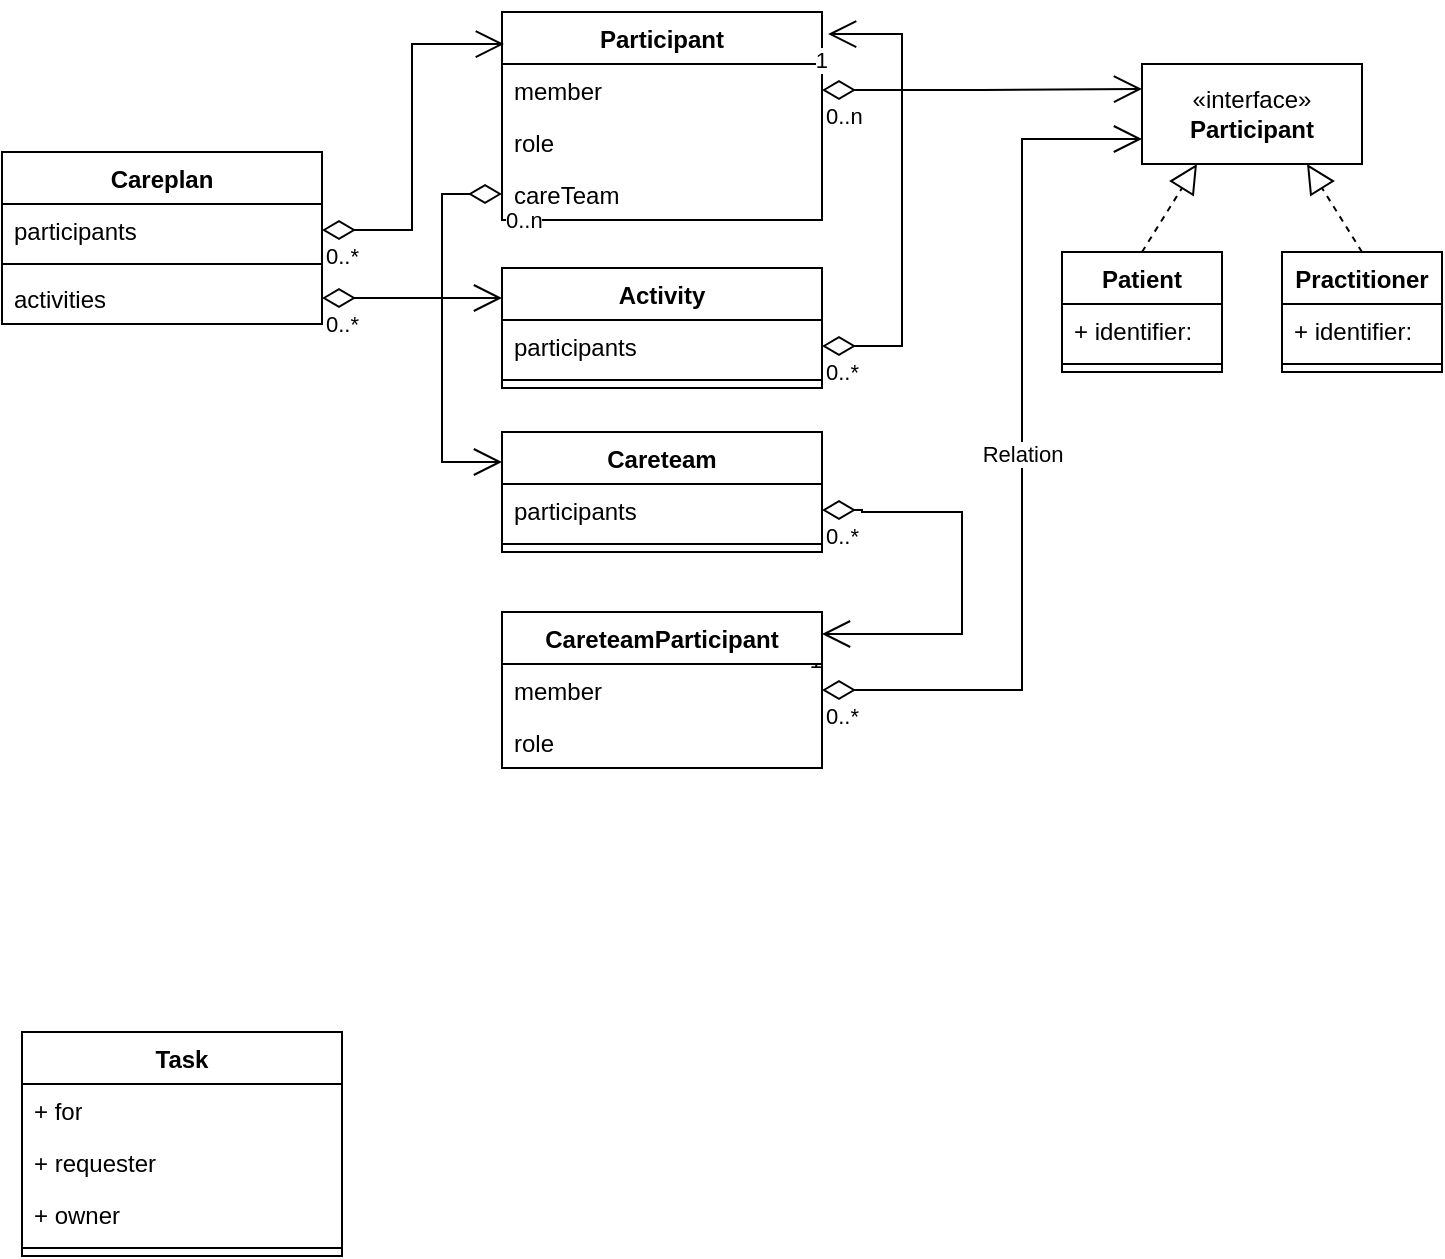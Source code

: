 <mxfile version="21.1.4" type="github">
  <diagram name="Page-1" id="DVja-FhIzsriN4k7RwrQ">
    <mxGraphModel dx="968" dy="680" grid="1" gridSize="10" guides="1" tooltips="1" connect="1" arrows="1" fold="1" page="1" pageScale="1" pageWidth="827" pageHeight="1169" math="0" shadow="0">
      <root>
        <mxCell id="0" />
        <mxCell id="1" parent="0" />
        <mxCell id="6e4DabMuTUjJFmLgCKRS-1" value="Careplan" style="swimlane;fontStyle=1;align=center;verticalAlign=top;childLayout=stackLayout;horizontal=1;startSize=26;horizontalStack=0;resizeParent=1;resizeParentMax=0;resizeLast=0;collapsible=1;marginBottom=0;whiteSpace=wrap;html=1;" vertex="1" parent="1">
          <mxGeometry x="50" y="150" width="160" height="86" as="geometry" />
        </mxCell>
        <mxCell id="6e4DabMuTUjJFmLgCKRS-2" value="participants&amp;nbsp;" style="text;strokeColor=none;fillColor=none;align=left;verticalAlign=top;spacingLeft=4;spacingRight=4;overflow=hidden;rotatable=0;points=[[0,0.5],[1,0.5]];portConstraint=eastwest;whiteSpace=wrap;html=1;" vertex="1" parent="6e4DabMuTUjJFmLgCKRS-1">
          <mxGeometry y="26" width="160" height="26" as="geometry" />
        </mxCell>
        <mxCell id="6e4DabMuTUjJFmLgCKRS-3" value="" style="line;strokeWidth=1;fillColor=none;align=left;verticalAlign=middle;spacingTop=-1;spacingLeft=3;spacingRight=3;rotatable=0;labelPosition=right;points=[];portConstraint=eastwest;strokeColor=inherit;" vertex="1" parent="6e4DabMuTUjJFmLgCKRS-1">
          <mxGeometry y="52" width="160" height="8" as="geometry" />
        </mxCell>
        <mxCell id="6e4DabMuTUjJFmLgCKRS-4" value="activities&lt;br&gt;" style="text;strokeColor=none;fillColor=none;align=left;verticalAlign=top;spacingLeft=4;spacingRight=4;overflow=hidden;rotatable=0;points=[[0,0.5],[1,0.5]];portConstraint=eastwest;whiteSpace=wrap;html=1;" vertex="1" parent="6e4DabMuTUjJFmLgCKRS-1">
          <mxGeometry y="60" width="160" height="26" as="geometry" />
        </mxCell>
        <mxCell id="6e4DabMuTUjJFmLgCKRS-5" value="Participant" style="swimlane;fontStyle=1;align=center;verticalAlign=top;childLayout=stackLayout;horizontal=1;startSize=26;horizontalStack=0;resizeParent=1;resizeParentMax=0;resizeLast=0;collapsible=1;marginBottom=0;whiteSpace=wrap;html=1;" vertex="1" parent="1">
          <mxGeometry x="300" y="80" width="160" height="104" as="geometry" />
        </mxCell>
        <mxCell id="6e4DabMuTUjJFmLgCKRS-6" value="member&lt;br&gt;" style="text;strokeColor=none;fillColor=none;align=left;verticalAlign=top;spacingLeft=4;spacingRight=4;overflow=hidden;rotatable=0;points=[[0,0.5],[1,0.5]];portConstraint=eastwest;whiteSpace=wrap;html=1;" vertex="1" parent="6e4DabMuTUjJFmLgCKRS-5">
          <mxGeometry y="26" width="160" height="26" as="geometry" />
        </mxCell>
        <mxCell id="6e4DabMuTUjJFmLgCKRS-10" value="role" style="text;strokeColor=none;fillColor=none;align=left;verticalAlign=top;spacingLeft=4;spacingRight=4;overflow=hidden;rotatable=0;points=[[0,0.5],[1,0.5]];portConstraint=eastwest;whiteSpace=wrap;html=1;" vertex="1" parent="6e4DabMuTUjJFmLgCKRS-5">
          <mxGeometry y="52" width="160" height="26" as="geometry" />
        </mxCell>
        <mxCell id="6e4DabMuTUjJFmLgCKRS-11" value="careTeam" style="text;strokeColor=none;fillColor=none;align=left;verticalAlign=top;spacingLeft=4;spacingRight=4;overflow=hidden;rotatable=0;points=[[0,0.5],[1,0.5]];portConstraint=eastwest;whiteSpace=wrap;html=1;" vertex="1" parent="6e4DabMuTUjJFmLgCKRS-5">
          <mxGeometry y="78" width="160" height="26" as="geometry" />
        </mxCell>
        <mxCell id="6e4DabMuTUjJFmLgCKRS-12" value="" style="endArrow=open;html=1;endSize=12;startArrow=diamondThin;startSize=14;startFill=0;edgeStyle=orthogonalEdgeStyle;rounded=0;entryX=0.006;entryY=0.154;entryDx=0;entryDy=0;entryPerimeter=0;" edge="1" parent="1" source="6e4DabMuTUjJFmLgCKRS-2" target="6e4DabMuTUjJFmLgCKRS-5">
          <mxGeometry relative="1" as="geometry">
            <mxPoint x="260" y="370" as="sourcePoint" />
            <mxPoint x="420" y="370" as="targetPoint" />
          </mxGeometry>
        </mxCell>
        <mxCell id="6e4DabMuTUjJFmLgCKRS-13" value="0..*" style="edgeLabel;resizable=0;html=1;align=left;verticalAlign=top;" connectable="0" vertex="1" parent="6e4DabMuTUjJFmLgCKRS-12">
          <mxGeometry x="-1" relative="1" as="geometry" />
        </mxCell>
        <mxCell id="6e4DabMuTUjJFmLgCKRS-15" value="Activity" style="swimlane;fontStyle=1;align=center;verticalAlign=top;childLayout=stackLayout;horizontal=1;startSize=26;horizontalStack=0;resizeParent=1;resizeParentMax=0;resizeLast=0;collapsible=1;marginBottom=0;whiteSpace=wrap;html=1;" vertex="1" parent="1">
          <mxGeometry x="300" y="208" width="160" height="60" as="geometry" />
        </mxCell>
        <mxCell id="6e4DabMuTUjJFmLgCKRS-16" value="participants&amp;nbsp;" style="text;strokeColor=none;fillColor=none;align=left;verticalAlign=top;spacingLeft=4;spacingRight=4;overflow=hidden;rotatable=0;points=[[0,0.5],[1,0.5]];portConstraint=eastwest;whiteSpace=wrap;html=1;" vertex="1" parent="6e4DabMuTUjJFmLgCKRS-15">
          <mxGeometry y="26" width="160" height="26" as="geometry" />
        </mxCell>
        <mxCell id="6e4DabMuTUjJFmLgCKRS-17" value="" style="line;strokeWidth=1;fillColor=none;align=left;verticalAlign=middle;spacingTop=-1;spacingLeft=3;spacingRight=3;rotatable=0;labelPosition=right;points=[];portConstraint=eastwest;strokeColor=inherit;" vertex="1" parent="6e4DabMuTUjJFmLgCKRS-15">
          <mxGeometry y="52" width="160" height="8" as="geometry" />
        </mxCell>
        <mxCell id="6e4DabMuTUjJFmLgCKRS-19" value="" style="endArrow=open;html=1;endSize=12;startArrow=diamondThin;startSize=14;startFill=0;edgeStyle=orthogonalEdgeStyle;rounded=0;exitX=1;exitY=0.5;exitDx=0;exitDy=0;entryX=0;entryY=0.25;entryDx=0;entryDy=0;" edge="1" parent="1" source="6e4DabMuTUjJFmLgCKRS-4" target="6e4DabMuTUjJFmLgCKRS-15">
          <mxGeometry relative="1" as="geometry">
            <mxPoint x="260" y="370" as="sourcePoint" />
            <mxPoint x="420" y="370" as="targetPoint" />
          </mxGeometry>
        </mxCell>
        <mxCell id="6e4DabMuTUjJFmLgCKRS-20" value="0..*" style="edgeLabel;resizable=0;html=1;align=left;verticalAlign=top;" connectable="0" vertex="1" parent="6e4DabMuTUjJFmLgCKRS-19">
          <mxGeometry x="-1" relative="1" as="geometry" />
        </mxCell>
        <mxCell id="6e4DabMuTUjJFmLgCKRS-22" value="" style="endArrow=open;html=1;endSize=12;startArrow=diamondThin;startSize=14;startFill=0;edgeStyle=orthogonalEdgeStyle;rounded=0;exitX=1;exitY=0.5;exitDx=0;exitDy=0;entryX=1.019;entryY=0.106;entryDx=0;entryDy=0;entryPerimeter=0;" edge="1" parent="1" source="6e4DabMuTUjJFmLgCKRS-16" target="6e4DabMuTUjJFmLgCKRS-5">
          <mxGeometry relative="1" as="geometry">
            <mxPoint x="200" y="370" as="sourcePoint" />
            <mxPoint x="360" y="370" as="targetPoint" />
            <Array as="points">
              <mxPoint x="500" y="247" />
              <mxPoint x="500" y="91" />
            </Array>
          </mxGeometry>
        </mxCell>
        <mxCell id="6e4DabMuTUjJFmLgCKRS-23" value="0..*" style="edgeLabel;resizable=0;html=1;align=left;verticalAlign=top;" connectable="0" vertex="1" parent="6e4DabMuTUjJFmLgCKRS-22">
          <mxGeometry x="-1" relative="1" as="geometry" />
        </mxCell>
        <mxCell id="6e4DabMuTUjJFmLgCKRS-24" value="1" style="edgeLabel;resizable=0;html=1;align=right;verticalAlign=top;" connectable="0" vertex="1" parent="6e4DabMuTUjJFmLgCKRS-22">
          <mxGeometry x="1" relative="1" as="geometry" />
        </mxCell>
        <mxCell id="6e4DabMuTUjJFmLgCKRS-25" value="«interface»&lt;br&gt;&lt;b&gt;Participant&lt;/b&gt;" style="html=1;whiteSpace=wrap;" vertex="1" parent="1">
          <mxGeometry x="620" y="106" width="110" height="50" as="geometry" />
        </mxCell>
        <mxCell id="6e4DabMuTUjJFmLgCKRS-26" value="Patient" style="swimlane;fontStyle=1;align=center;verticalAlign=top;childLayout=stackLayout;horizontal=1;startSize=26;horizontalStack=0;resizeParent=1;resizeParentMax=0;resizeLast=0;collapsible=1;marginBottom=0;whiteSpace=wrap;html=1;" vertex="1" parent="1">
          <mxGeometry x="580" y="200" width="80" height="60" as="geometry" />
        </mxCell>
        <mxCell id="6e4DabMuTUjJFmLgCKRS-27" value="+ identifier:" style="text;strokeColor=none;fillColor=none;align=left;verticalAlign=top;spacingLeft=4;spacingRight=4;overflow=hidden;rotatable=0;points=[[0,0.5],[1,0.5]];portConstraint=eastwest;whiteSpace=wrap;html=1;" vertex="1" parent="6e4DabMuTUjJFmLgCKRS-26">
          <mxGeometry y="26" width="80" height="26" as="geometry" />
        </mxCell>
        <mxCell id="6e4DabMuTUjJFmLgCKRS-28" value="" style="line;strokeWidth=1;fillColor=none;align=left;verticalAlign=middle;spacingTop=-1;spacingLeft=3;spacingRight=3;rotatable=0;labelPosition=right;points=[];portConstraint=eastwest;strokeColor=inherit;" vertex="1" parent="6e4DabMuTUjJFmLgCKRS-26">
          <mxGeometry y="52" width="80" height="8" as="geometry" />
        </mxCell>
        <mxCell id="6e4DabMuTUjJFmLgCKRS-30" value="Practitioner" style="swimlane;fontStyle=1;align=center;verticalAlign=top;childLayout=stackLayout;horizontal=1;startSize=26;horizontalStack=0;resizeParent=1;resizeParentMax=0;resizeLast=0;collapsible=1;marginBottom=0;whiteSpace=wrap;html=1;" vertex="1" parent="1">
          <mxGeometry x="690" y="200" width="80" height="60" as="geometry" />
        </mxCell>
        <mxCell id="6e4DabMuTUjJFmLgCKRS-31" value="+ identifier:" style="text;strokeColor=none;fillColor=none;align=left;verticalAlign=top;spacingLeft=4;spacingRight=4;overflow=hidden;rotatable=0;points=[[0,0.5],[1,0.5]];portConstraint=eastwest;whiteSpace=wrap;html=1;" vertex="1" parent="6e4DabMuTUjJFmLgCKRS-30">
          <mxGeometry y="26" width="80" height="26" as="geometry" />
        </mxCell>
        <mxCell id="6e4DabMuTUjJFmLgCKRS-32" value="" style="line;strokeWidth=1;fillColor=none;align=left;verticalAlign=middle;spacingTop=-1;spacingLeft=3;spacingRight=3;rotatable=0;labelPosition=right;points=[];portConstraint=eastwest;strokeColor=inherit;" vertex="1" parent="6e4DabMuTUjJFmLgCKRS-30">
          <mxGeometry y="52" width="80" height="8" as="geometry" />
        </mxCell>
        <mxCell id="6e4DabMuTUjJFmLgCKRS-33" value="" style="endArrow=block;dashed=1;endFill=0;endSize=12;html=1;rounded=0;exitX=0.5;exitY=0;exitDx=0;exitDy=0;entryX=0.25;entryY=1;entryDx=0;entryDy=0;" edge="1" parent="1" source="6e4DabMuTUjJFmLgCKRS-26" target="6e4DabMuTUjJFmLgCKRS-25">
          <mxGeometry width="160" relative="1" as="geometry">
            <mxPoint x="260" y="320" as="sourcePoint" />
            <mxPoint x="420" y="320" as="targetPoint" />
          </mxGeometry>
        </mxCell>
        <mxCell id="6e4DabMuTUjJFmLgCKRS-35" value="" style="endArrow=block;dashed=1;endFill=0;endSize=12;html=1;rounded=0;exitX=0.5;exitY=0;exitDx=0;exitDy=0;entryX=0.75;entryY=1;entryDx=0;entryDy=0;" edge="1" parent="1" source="6e4DabMuTUjJFmLgCKRS-30" target="6e4DabMuTUjJFmLgCKRS-25">
          <mxGeometry width="160" relative="1" as="geometry">
            <mxPoint x="260" y="320" as="sourcePoint" />
            <mxPoint x="420" y="320" as="targetPoint" />
          </mxGeometry>
        </mxCell>
        <mxCell id="6e4DabMuTUjJFmLgCKRS-36" value="" style="endArrow=open;html=1;endSize=12;startArrow=diamondThin;startSize=14;startFill=0;edgeStyle=orthogonalEdgeStyle;rounded=0;exitX=1;exitY=0.5;exitDx=0;exitDy=0;entryX=0;entryY=0.25;entryDx=0;entryDy=0;" edge="1" parent="1" source="6e4DabMuTUjJFmLgCKRS-6" target="6e4DabMuTUjJFmLgCKRS-25">
          <mxGeometry relative="1" as="geometry">
            <mxPoint x="260" y="320" as="sourcePoint" />
            <mxPoint x="420" y="320" as="targetPoint" />
          </mxGeometry>
        </mxCell>
        <mxCell id="6e4DabMuTUjJFmLgCKRS-37" value="0..n" style="edgeLabel;resizable=0;html=1;align=left;verticalAlign=top;" connectable="0" vertex="1" parent="6e4DabMuTUjJFmLgCKRS-36">
          <mxGeometry x="-1" relative="1" as="geometry" />
        </mxCell>
        <mxCell id="6e4DabMuTUjJFmLgCKRS-39" value="Careteam" style="swimlane;fontStyle=1;align=center;verticalAlign=top;childLayout=stackLayout;horizontal=1;startSize=26;horizontalStack=0;resizeParent=1;resizeParentMax=0;resizeLast=0;collapsible=1;marginBottom=0;whiteSpace=wrap;html=1;" vertex="1" parent="1">
          <mxGeometry x="300" y="290" width="160" height="60" as="geometry" />
        </mxCell>
        <mxCell id="6e4DabMuTUjJFmLgCKRS-40" value="partici&lt;span style=&quot;white-space: pre;&quot;&gt;pants&lt;/span&gt;" style="text;strokeColor=none;fillColor=none;align=left;verticalAlign=top;spacingLeft=4;spacingRight=4;overflow=hidden;rotatable=0;points=[[0,0.5],[1,0.5]];portConstraint=eastwest;whiteSpace=wrap;html=1;" vertex="1" parent="6e4DabMuTUjJFmLgCKRS-39">
          <mxGeometry y="26" width="160" height="26" as="geometry" />
        </mxCell>
        <mxCell id="6e4DabMuTUjJFmLgCKRS-41" value="" style="line;strokeWidth=1;fillColor=none;align=left;verticalAlign=middle;spacingTop=-1;spacingLeft=3;spacingRight=3;rotatable=0;labelPosition=right;points=[];portConstraint=eastwest;strokeColor=inherit;" vertex="1" parent="6e4DabMuTUjJFmLgCKRS-39">
          <mxGeometry y="52" width="160" height="8" as="geometry" />
        </mxCell>
        <mxCell id="6e4DabMuTUjJFmLgCKRS-42" value="" style="endArrow=open;html=1;endSize=12;startArrow=diamondThin;startSize=14;startFill=0;edgeStyle=orthogonalEdgeStyle;rounded=0;exitX=1;exitY=0.5;exitDx=0;exitDy=0;entryX=1;entryY=0.141;entryDx=0;entryDy=0;entryPerimeter=0;" edge="1" parent="1" source="6e4DabMuTUjJFmLgCKRS-40" target="6e4DabMuTUjJFmLgCKRS-48">
          <mxGeometry relative="1" as="geometry">
            <mxPoint x="260" y="320" as="sourcePoint" />
            <mxPoint x="420" y="320" as="targetPoint" />
            <Array as="points">
              <mxPoint x="480" y="329" />
              <mxPoint x="480" y="330" />
              <mxPoint x="530" y="330" />
              <mxPoint x="530" y="391" />
            </Array>
          </mxGeometry>
        </mxCell>
        <mxCell id="6e4DabMuTUjJFmLgCKRS-43" value="0..*" style="edgeLabel;resizable=0;html=1;align=left;verticalAlign=top;" connectable="0" vertex="1" parent="6e4DabMuTUjJFmLgCKRS-42">
          <mxGeometry x="-1" relative="1" as="geometry" />
        </mxCell>
        <mxCell id="6e4DabMuTUjJFmLgCKRS-44" value="1" style="edgeLabel;resizable=0;html=1;align=right;verticalAlign=top;" connectable="0" vertex="1" parent="6e4DabMuTUjJFmLgCKRS-42">
          <mxGeometry x="1" relative="1" as="geometry" />
        </mxCell>
        <mxCell id="6e4DabMuTUjJFmLgCKRS-45" value="" style="endArrow=open;html=1;endSize=12;startArrow=diamondThin;startSize=14;startFill=0;edgeStyle=orthogonalEdgeStyle;rounded=0;exitX=0;exitY=0.5;exitDx=0;exitDy=0;entryX=0;entryY=0.25;entryDx=0;entryDy=0;" edge="1" parent="1" source="6e4DabMuTUjJFmLgCKRS-11" target="6e4DabMuTUjJFmLgCKRS-39">
          <mxGeometry relative="1" as="geometry">
            <mxPoint x="230" y="320" as="sourcePoint" />
            <mxPoint x="340" y="470" as="targetPoint" />
            <Array as="points">
              <mxPoint x="270" y="171" />
              <mxPoint x="270" y="305" />
            </Array>
          </mxGeometry>
        </mxCell>
        <mxCell id="6e4DabMuTUjJFmLgCKRS-46" value="0..n" style="edgeLabel;resizable=0;html=1;align=left;verticalAlign=top;" connectable="0" vertex="1" parent="6e4DabMuTUjJFmLgCKRS-45">
          <mxGeometry x="-1" relative="1" as="geometry" />
        </mxCell>
        <mxCell id="6e4DabMuTUjJFmLgCKRS-48" value="CareteamParticipant" style="swimlane;fontStyle=1;align=center;verticalAlign=top;childLayout=stackLayout;horizontal=1;startSize=26;horizontalStack=0;resizeParent=1;resizeParentMax=0;resizeLast=0;collapsible=1;marginBottom=0;whiteSpace=wrap;html=1;" vertex="1" parent="1">
          <mxGeometry x="300" y="380" width="160" height="78" as="geometry" />
        </mxCell>
        <mxCell id="6e4DabMuTUjJFmLgCKRS-49" value="member&lt;br&gt;" style="text;strokeColor=none;fillColor=none;align=left;verticalAlign=top;spacingLeft=4;spacingRight=4;overflow=hidden;rotatable=0;points=[[0,0.5],[1,0.5]];portConstraint=eastwest;whiteSpace=wrap;html=1;" vertex="1" parent="6e4DabMuTUjJFmLgCKRS-48">
          <mxGeometry y="26" width="160" height="26" as="geometry" />
        </mxCell>
        <mxCell id="6e4DabMuTUjJFmLgCKRS-50" value="role" style="text;strokeColor=none;fillColor=none;align=left;verticalAlign=top;spacingLeft=4;spacingRight=4;overflow=hidden;rotatable=0;points=[[0,0.5],[1,0.5]];portConstraint=eastwest;whiteSpace=wrap;html=1;" vertex="1" parent="6e4DabMuTUjJFmLgCKRS-48">
          <mxGeometry y="52" width="160" height="26" as="geometry" />
        </mxCell>
        <mxCell id="6e4DabMuTUjJFmLgCKRS-52" value="Relation" style="endArrow=open;html=1;endSize=12;startArrow=diamondThin;startSize=14;startFill=0;edgeStyle=orthogonalEdgeStyle;rounded=0;exitX=1;exitY=0.5;exitDx=0;exitDy=0;entryX=0;entryY=0.75;entryDx=0;entryDy=0;" edge="1" parent="1" source="6e4DabMuTUjJFmLgCKRS-49" target="6e4DabMuTUjJFmLgCKRS-25">
          <mxGeometry relative="1" as="geometry">
            <mxPoint x="390" y="250" as="sourcePoint" />
            <mxPoint x="550" y="250" as="targetPoint" />
            <Array as="points">
              <mxPoint x="560" y="419" />
              <mxPoint x="560" y="144" />
            </Array>
          </mxGeometry>
        </mxCell>
        <mxCell id="6e4DabMuTUjJFmLgCKRS-53" value="0..*" style="edgeLabel;resizable=0;html=1;align=left;verticalAlign=top;" connectable="0" vertex="1" parent="6e4DabMuTUjJFmLgCKRS-52">
          <mxGeometry x="-1" relative="1" as="geometry" />
        </mxCell>
        <mxCell id="6e4DabMuTUjJFmLgCKRS-56" value="Task" style="swimlane;fontStyle=1;align=center;verticalAlign=top;childLayout=stackLayout;horizontal=1;startSize=26;horizontalStack=0;resizeParent=1;resizeParentMax=0;resizeLast=0;collapsible=1;marginBottom=0;whiteSpace=wrap;html=1;" vertex="1" parent="1">
          <mxGeometry x="60" y="590" width="160" height="112" as="geometry" />
        </mxCell>
        <mxCell id="6e4DabMuTUjJFmLgCKRS-57" value="+ for" style="text;strokeColor=none;fillColor=none;align=left;verticalAlign=top;spacingLeft=4;spacingRight=4;overflow=hidden;rotatable=0;points=[[0,0.5],[1,0.5]];portConstraint=eastwest;whiteSpace=wrap;html=1;" vertex="1" parent="6e4DabMuTUjJFmLgCKRS-56">
          <mxGeometry y="26" width="160" height="26" as="geometry" />
        </mxCell>
        <mxCell id="6e4DabMuTUjJFmLgCKRS-60" value="+ requester" style="text;strokeColor=none;fillColor=none;align=left;verticalAlign=top;spacingLeft=4;spacingRight=4;overflow=hidden;rotatable=0;points=[[0,0.5],[1,0.5]];portConstraint=eastwest;whiteSpace=wrap;html=1;" vertex="1" parent="6e4DabMuTUjJFmLgCKRS-56">
          <mxGeometry y="52" width="160" height="26" as="geometry" />
        </mxCell>
        <mxCell id="6e4DabMuTUjJFmLgCKRS-61" value="+ owner" style="text;strokeColor=none;fillColor=none;align=left;verticalAlign=top;spacingLeft=4;spacingRight=4;overflow=hidden;rotatable=0;points=[[0,0.5],[1,0.5]];portConstraint=eastwest;whiteSpace=wrap;html=1;" vertex="1" parent="6e4DabMuTUjJFmLgCKRS-56">
          <mxGeometry y="78" width="160" height="26" as="geometry" />
        </mxCell>
        <mxCell id="6e4DabMuTUjJFmLgCKRS-58" value="" style="line;strokeWidth=1;fillColor=none;align=left;verticalAlign=middle;spacingTop=-1;spacingLeft=3;spacingRight=3;rotatable=0;labelPosition=right;points=[];portConstraint=eastwest;strokeColor=inherit;" vertex="1" parent="6e4DabMuTUjJFmLgCKRS-56">
          <mxGeometry y="104" width="160" height="8" as="geometry" />
        </mxCell>
      </root>
    </mxGraphModel>
  </diagram>
</mxfile>
